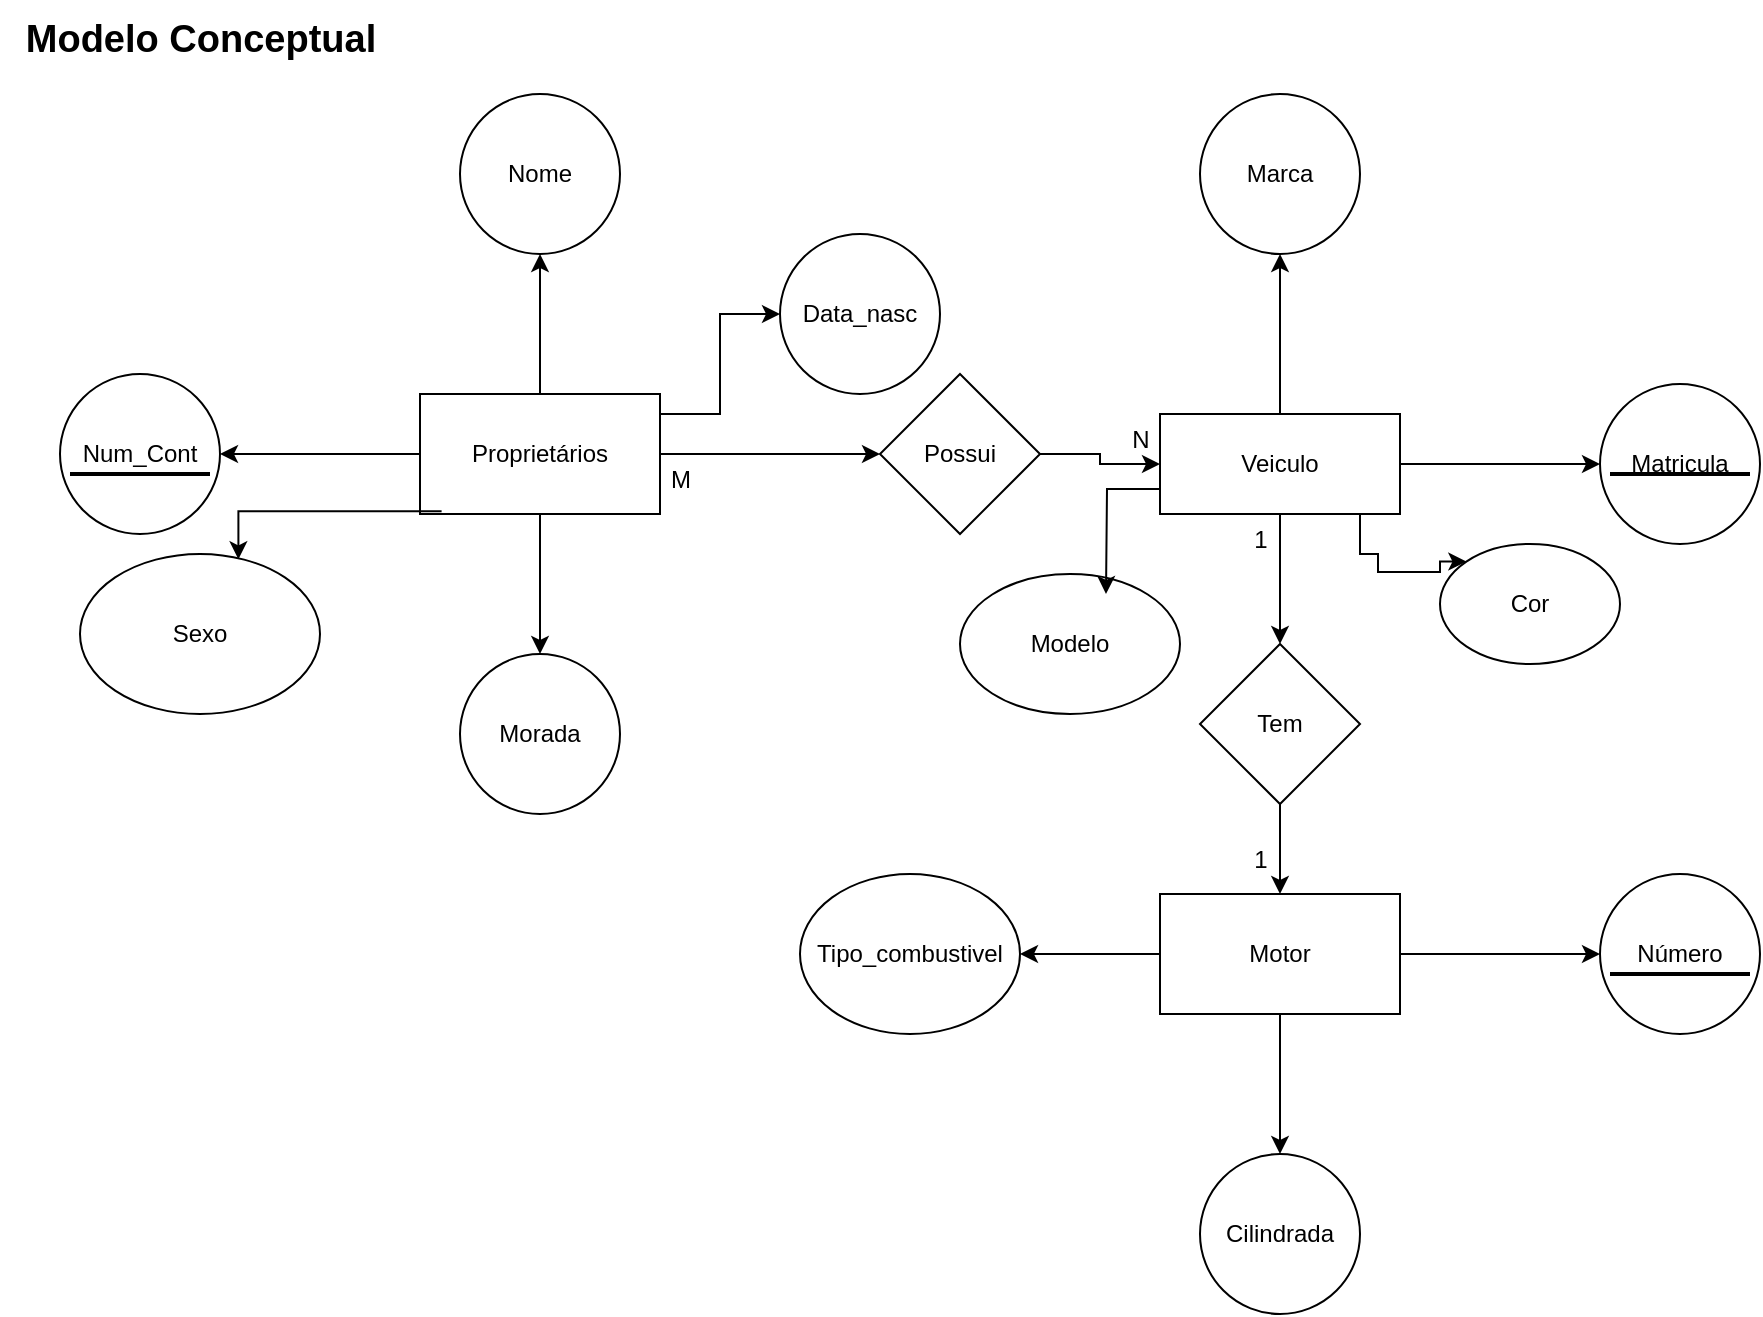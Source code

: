 <mxfile version="22.0.8" type="google">
  <diagram name="Página-1" id="pITjnMUmodEz-FCwLSNz">
    <mxGraphModel dx="2704" dy="2904" grid="1" gridSize="10" guides="1" tooltips="1" connect="1" arrows="1" fold="1" page="1" pageScale="1" pageWidth="827" pageHeight="1169" math="0" shadow="0">
      <root>
        <mxCell id="0" />
        <mxCell id="1" parent="0" />
        <mxCell id="mcY9hXYGH_D4azvYEtQM-3" value="" style="edgeStyle=orthogonalEdgeStyle;rounded=0;orthogonalLoop=1;jettySize=auto;html=1;" edge="1" parent="1" source="mcY9hXYGH_D4azvYEtQM-1" target="mcY9hXYGH_D4azvYEtQM-2">
          <mxGeometry relative="1" as="geometry" />
        </mxCell>
        <mxCell id="mcY9hXYGH_D4azvYEtQM-5" value="" style="edgeStyle=orthogonalEdgeStyle;rounded=0;orthogonalLoop=1;jettySize=auto;html=1;" edge="1" parent="1" source="mcY9hXYGH_D4azvYEtQM-1" target="mcY9hXYGH_D4azvYEtQM-4">
          <mxGeometry relative="1" as="geometry" />
        </mxCell>
        <mxCell id="mcY9hXYGH_D4azvYEtQM-7" value="" style="edgeStyle=orthogonalEdgeStyle;rounded=0;orthogonalLoop=1;jettySize=auto;html=1;" edge="1" parent="1" source="mcY9hXYGH_D4azvYEtQM-1" target="mcY9hXYGH_D4azvYEtQM-6">
          <mxGeometry relative="1" as="geometry" />
        </mxCell>
        <mxCell id="mcY9hXYGH_D4azvYEtQM-9" value="" style="edgeStyle=orthogonalEdgeStyle;rounded=0;orthogonalLoop=1;jettySize=auto;html=1;" edge="1" parent="1" source="mcY9hXYGH_D4azvYEtQM-1" target="mcY9hXYGH_D4azvYEtQM-8">
          <mxGeometry relative="1" as="geometry">
            <Array as="points">
              <mxPoint x="-560" y="-970" />
              <mxPoint x="-560" y="-1020" />
            </Array>
          </mxGeometry>
        </mxCell>
        <mxCell id="mcY9hXYGH_D4azvYEtQM-14" style="edgeStyle=orthogonalEdgeStyle;rounded=0;orthogonalLoop=1;jettySize=auto;html=1;exitX=1;exitY=0.5;exitDx=0;exitDy=0;" edge="1" parent="1" source="mcY9hXYGH_D4azvYEtQM-1" target="mcY9hXYGH_D4azvYEtQM-15">
          <mxGeometry relative="1" as="geometry">
            <mxPoint x="-440" y="-950" as="targetPoint" />
          </mxGeometry>
        </mxCell>
        <mxCell id="mcY9hXYGH_D4azvYEtQM-1" value="Proprietários&lt;br&gt;" style="rounded=0;whiteSpace=wrap;html=1;" vertex="1" parent="1">
          <mxGeometry x="-710" y="-980" width="120" height="60" as="geometry" />
        </mxCell>
        <mxCell id="mcY9hXYGH_D4azvYEtQM-2" value="Nome&lt;br&gt;" style="ellipse;whiteSpace=wrap;html=1;rounded=0;" vertex="1" parent="1">
          <mxGeometry x="-690" y="-1130" width="80" height="80" as="geometry" />
        </mxCell>
        <mxCell id="mcY9hXYGH_D4azvYEtQM-4" value="Num_Cont" style="ellipse;whiteSpace=wrap;html=1;rounded=0;" vertex="1" parent="1">
          <mxGeometry x="-890" y="-990" width="80" height="80" as="geometry" />
        </mxCell>
        <mxCell id="mcY9hXYGH_D4azvYEtQM-6" value="Morada&lt;br&gt;" style="ellipse;whiteSpace=wrap;html=1;rounded=0;" vertex="1" parent="1">
          <mxGeometry x="-690" y="-850" width="80" height="80" as="geometry" />
        </mxCell>
        <mxCell id="mcY9hXYGH_D4azvYEtQM-8" value="Data_nasc&lt;br&gt;" style="ellipse;whiteSpace=wrap;html=1;rounded=0;" vertex="1" parent="1">
          <mxGeometry x="-530" y="-1060" width="80" height="80" as="geometry" />
        </mxCell>
        <mxCell id="mcY9hXYGH_D4azvYEtQM-11" value="Sexo" style="ellipse;whiteSpace=wrap;html=1;" vertex="1" parent="1">
          <mxGeometry x="-880" y="-900" width="120" height="80" as="geometry" />
        </mxCell>
        <mxCell id="mcY9hXYGH_D4azvYEtQM-17" value="" style="edgeStyle=orthogonalEdgeStyle;rounded=0;orthogonalLoop=1;jettySize=auto;html=1;" edge="1" parent="1" source="mcY9hXYGH_D4azvYEtQM-15" target="mcY9hXYGH_D4azvYEtQM-16">
          <mxGeometry relative="1" as="geometry" />
        </mxCell>
        <mxCell id="mcY9hXYGH_D4azvYEtQM-15" value="Possui&lt;br&gt;" style="rhombus;whiteSpace=wrap;html=1;" vertex="1" parent="1">
          <mxGeometry x="-480" y="-990" width="80" height="80" as="geometry" />
        </mxCell>
        <mxCell id="mcY9hXYGH_D4azvYEtQM-19" value="" style="edgeStyle=orthogonalEdgeStyle;rounded=0;orthogonalLoop=1;jettySize=auto;html=1;" edge="1" parent="1" source="mcY9hXYGH_D4azvYEtQM-16" target="mcY9hXYGH_D4azvYEtQM-18">
          <mxGeometry relative="1" as="geometry" />
        </mxCell>
        <mxCell id="mcY9hXYGH_D4azvYEtQM-21" value="" style="edgeStyle=orthogonalEdgeStyle;rounded=0;orthogonalLoop=1;jettySize=auto;html=1;" edge="1" parent="1" source="mcY9hXYGH_D4azvYEtQM-16" target="mcY9hXYGH_D4azvYEtQM-20">
          <mxGeometry relative="1" as="geometry" />
        </mxCell>
        <mxCell id="mcY9hXYGH_D4azvYEtQM-33" value="" style="edgeStyle=orthogonalEdgeStyle;rounded=0;orthogonalLoop=1;jettySize=auto;html=1;" edge="1" parent="1" source="mcY9hXYGH_D4azvYEtQM-16" target="mcY9hXYGH_D4azvYEtQM-32">
          <mxGeometry relative="1" as="geometry" />
        </mxCell>
        <mxCell id="mcY9hXYGH_D4azvYEtQM-16" value="Veiculo&lt;br&gt;" style="whiteSpace=wrap;html=1;" vertex="1" parent="1">
          <mxGeometry x="-340" y="-970" width="120" height="50" as="geometry" />
        </mxCell>
        <mxCell id="mcY9hXYGH_D4azvYEtQM-18" value="Marca" style="ellipse;whiteSpace=wrap;html=1;" vertex="1" parent="1">
          <mxGeometry x="-320" y="-1130" width="80" height="80" as="geometry" />
        </mxCell>
        <mxCell id="mcY9hXYGH_D4azvYEtQM-20" value="Matricula&lt;br&gt;" style="ellipse;whiteSpace=wrap;html=1;" vertex="1" parent="1">
          <mxGeometry x="-120" y="-985" width="80" height="80" as="geometry" />
        </mxCell>
        <mxCell id="mcY9hXYGH_D4azvYEtQM-22" value="Modelo" style="ellipse;whiteSpace=wrap;html=1;" vertex="1" parent="1">
          <mxGeometry x="-440" y="-890" width="110" height="70" as="geometry" />
        </mxCell>
        <mxCell id="mcY9hXYGH_D4azvYEtQM-24" value="Cor" style="ellipse;whiteSpace=wrap;html=1;" vertex="1" parent="1">
          <mxGeometry x="-200" y="-905" width="90" height="60" as="geometry" />
        </mxCell>
        <mxCell id="mcY9hXYGH_D4azvYEtQM-25" style="edgeStyle=orthogonalEdgeStyle;rounded=0;orthogonalLoop=1;jettySize=auto;html=1;entryX=0;entryY=0;entryDx=0;entryDy=0;exitX=0.75;exitY=1;exitDx=0;exitDy=0;" edge="1" parent="1" source="mcY9hXYGH_D4azvYEtQM-16" target="mcY9hXYGH_D4azvYEtQM-24">
          <mxGeometry relative="1" as="geometry">
            <mxPoint x="-280" y="-880" as="sourcePoint" />
            <Array as="points">
              <mxPoint x="-240" y="-920" />
              <mxPoint x="-240" y="-900" />
              <mxPoint x="-231" y="-900" />
              <mxPoint x="-231" y="-891" />
              <mxPoint x="-200" y="-891" />
              <mxPoint x="-200" y="-896" />
            </Array>
          </mxGeometry>
        </mxCell>
        <mxCell id="mcY9hXYGH_D4azvYEtQM-29" value="" style="edgeStyle=orthogonalEdgeStyle;rounded=0;orthogonalLoop=1;jettySize=auto;html=1;exitX=0;exitY=0.75;exitDx=0;exitDy=0;" edge="1" parent="1" source="mcY9hXYGH_D4azvYEtQM-16">
          <mxGeometry relative="1" as="geometry">
            <mxPoint x="-350" y="-940" as="sourcePoint" />
            <mxPoint x="-367" y="-880" as="targetPoint" />
          </mxGeometry>
        </mxCell>
        <mxCell id="mcY9hXYGH_D4azvYEtQM-30" value="" style="shape=link;html=1;rounded=0;width=-1;" edge="1" parent="1">
          <mxGeometry width="100" relative="1" as="geometry">
            <mxPoint x="-115" y="-940" as="sourcePoint" />
            <mxPoint x="-45" y="-940" as="targetPoint" />
            <Array as="points">
              <mxPoint x="-70" y="-940" />
            </Array>
          </mxGeometry>
        </mxCell>
        <mxCell id="mcY9hXYGH_D4azvYEtQM-31" value="" style="shape=link;html=1;rounded=0;width=-1;" edge="1" parent="1">
          <mxGeometry width="100" relative="1" as="geometry">
            <mxPoint x="-885" y="-940" as="sourcePoint" />
            <mxPoint x="-815" y="-940" as="targetPoint" />
            <Array as="points">
              <mxPoint x="-840" y="-940" />
            </Array>
          </mxGeometry>
        </mxCell>
        <mxCell id="mcY9hXYGH_D4azvYEtQM-37" value="" style="edgeStyle=orthogonalEdgeStyle;rounded=0;orthogonalLoop=1;jettySize=auto;html=1;" edge="1" parent="1" source="mcY9hXYGH_D4azvYEtQM-32" target="mcY9hXYGH_D4azvYEtQM-36">
          <mxGeometry relative="1" as="geometry" />
        </mxCell>
        <mxCell id="mcY9hXYGH_D4azvYEtQM-32" value="Tem" style="rhombus;whiteSpace=wrap;html=1;" vertex="1" parent="1">
          <mxGeometry x="-320" y="-855" width="80" height="80" as="geometry" />
        </mxCell>
        <mxCell id="mcY9hXYGH_D4azvYEtQM-39" value="" style="edgeStyle=orthogonalEdgeStyle;rounded=0;orthogonalLoop=1;jettySize=auto;html=1;" edge="1" parent="1" source="mcY9hXYGH_D4azvYEtQM-36" target="mcY9hXYGH_D4azvYEtQM-38">
          <mxGeometry relative="1" as="geometry" />
        </mxCell>
        <mxCell id="mcY9hXYGH_D4azvYEtQM-41" value="" style="edgeStyle=orthogonalEdgeStyle;rounded=0;orthogonalLoop=1;jettySize=auto;html=1;" edge="1" parent="1" source="mcY9hXYGH_D4azvYEtQM-36" target="mcY9hXYGH_D4azvYEtQM-40">
          <mxGeometry relative="1" as="geometry" />
        </mxCell>
        <mxCell id="mcY9hXYGH_D4azvYEtQM-43" value="" style="edgeStyle=orthogonalEdgeStyle;rounded=0;orthogonalLoop=1;jettySize=auto;html=1;" edge="1" parent="1" source="mcY9hXYGH_D4azvYEtQM-36" target="mcY9hXYGH_D4azvYEtQM-42">
          <mxGeometry relative="1" as="geometry" />
        </mxCell>
        <mxCell id="mcY9hXYGH_D4azvYEtQM-36" value="Motor" style="whiteSpace=wrap;html=1;" vertex="1" parent="1">
          <mxGeometry x="-340" y="-730" width="120" height="60" as="geometry" />
        </mxCell>
        <mxCell id="mcY9hXYGH_D4azvYEtQM-38" value="Número" style="ellipse;whiteSpace=wrap;html=1;" vertex="1" parent="1">
          <mxGeometry x="-120" y="-740" width="80" height="80" as="geometry" />
        </mxCell>
        <mxCell id="mcY9hXYGH_D4azvYEtQM-40" value="Cilindrada" style="ellipse;whiteSpace=wrap;html=1;" vertex="1" parent="1">
          <mxGeometry x="-320" y="-600" width="80" height="80" as="geometry" />
        </mxCell>
        <mxCell id="mcY9hXYGH_D4azvYEtQM-42" value="Tipo_combustivel" style="ellipse;whiteSpace=wrap;html=1;" vertex="1" parent="1">
          <mxGeometry x="-520" y="-740" width="110" height="80" as="geometry" />
        </mxCell>
        <mxCell id="mcY9hXYGH_D4azvYEtQM-44" value="" style="shape=link;html=1;rounded=0;width=-1;" edge="1" parent="1">
          <mxGeometry width="100" relative="1" as="geometry">
            <mxPoint x="-115" y="-690" as="sourcePoint" />
            <mxPoint x="-45" y="-690" as="targetPoint" />
            <Array as="points">
              <mxPoint x="-70" y="-690" />
            </Array>
          </mxGeometry>
        </mxCell>
        <mxCell id="mcY9hXYGH_D4azvYEtQM-45" value="" style="edgeStyle=orthogonalEdgeStyle;rounded=0;orthogonalLoop=1;jettySize=auto;html=1;exitX=0.09;exitY=0.977;exitDx=0;exitDy=0;exitPerimeter=0;entryX=0.66;entryY=0.033;entryDx=0;entryDy=0;entryPerimeter=0;" edge="1" parent="1" source="mcY9hXYGH_D4azvYEtQM-1" target="mcY9hXYGH_D4azvYEtQM-11">
          <mxGeometry relative="1" as="geometry">
            <mxPoint x="-700" y="-900" as="sourcePoint" />
            <mxPoint x="-800" y="-900" as="targetPoint" />
          </mxGeometry>
        </mxCell>
        <mxCell id="mcY9hXYGH_D4azvYEtQM-46" value="M" style="text;html=1;align=center;verticalAlign=middle;resizable=0;points=[];autosize=1;strokeColor=none;fillColor=none;" vertex="1" parent="1">
          <mxGeometry x="-595" y="-952" width="30" height="30" as="geometry" />
        </mxCell>
        <mxCell id="mcY9hXYGH_D4azvYEtQM-47" value="N" style="text;html=1;align=center;verticalAlign=middle;resizable=0;points=[];autosize=1;strokeColor=none;fillColor=none;" vertex="1" parent="1">
          <mxGeometry x="-365" y="-972" width="30" height="30" as="geometry" />
        </mxCell>
        <mxCell id="mcY9hXYGH_D4azvYEtQM-48" value="1" style="text;html=1;align=center;verticalAlign=middle;resizable=0;points=[];autosize=1;strokeColor=none;fillColor=none;" vertex="1" parent="1">
          <mxGeometry x="-305" y="-922" width="30" height="30" as="geometry" />
        </mxCell>
        <mxCell id="mcY9hXYGH_D4azvYEtQM-49" value="1" style="text;html=1;align=center;verticalAlign=middle;resizable=0;points=[];autosize=1;strokeColor=none;fillColor=none;" vertex="1" parent="1">
          <mxGeometry x="-305" y="-762" width="30" height="30" as="geometry" />
        </mxCell>
        <mxCell id="mcY9hXYGH_D4azvYEtQM-50" value="Modelo Conceptual" style="text;html=1;align=center;verticalAlign=middle;resizable=0;points=[];autosize=1;strokeColor=none;fillColor=none;fontStyle=1;fontSize=19;" vertex="1" parent="1">
          <mxGeometry x="-920" y="-1177" width="200" height="40" as="geometry" />
        </mxCell>
      </root>
    </mxGraphModel>
  </diagram>
</mxfile>
